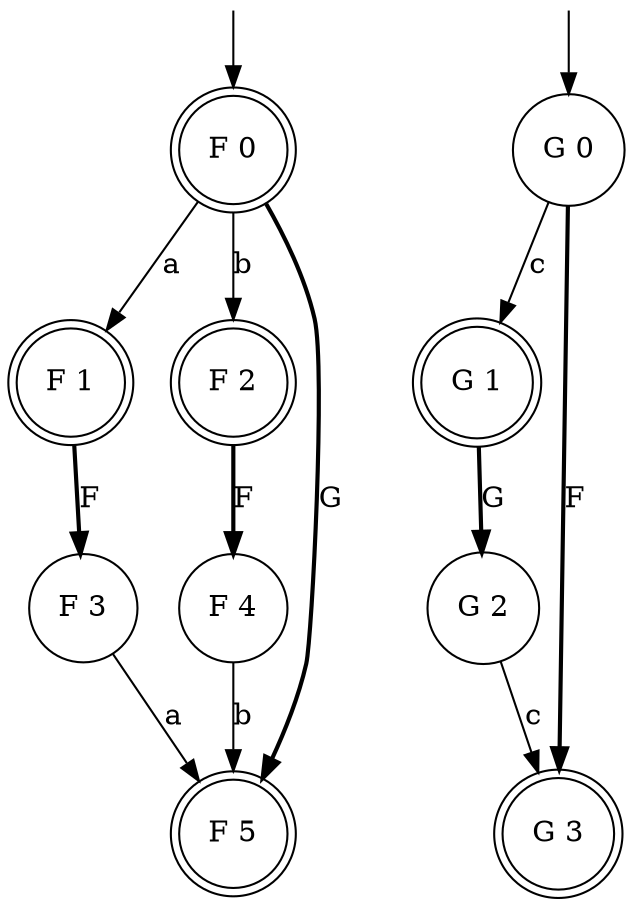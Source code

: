 digraph g {

	s0 [shape="doublecircle" label="F 0"];
	s1 [shape="doublecircle" label="F 1"];
	s2 [shape="doublecircle" label="F 2"];
	s3 [shape="circle" label="F 3"];
	s4 [shape="circle" label="F 4"];
	s5 [shape="doublecircle" label="F 5"];
	s6 [shape="circle" label="G 0"];
	s7 [shape="doublecircle" label="G 1"];
	s8 [shape="circle" label="G 2"];
	s9 [shape="doublecircle" label="G 3"];
	s0 -> s1 [label="a"];
	s0 -> s2 [label="b"];
	s0 -> s5 [style="bold" label="G"];
	s1 -> s3 [style="bold" label="F"];
	s2 -> s4 [style="bold" label="F"];
	s3 -> s5 [label="a"];
	s4 -> s5 [label="b"];
	s6 -> s7 [label="c"];
	s6 -> s9 [style="bold" label="F"];
	s7 -> s8 [style="bold" label="G"];
	s8 -> s9 [label="c"];

__start0 [label="" shape="none" width="0" height="0"];
__start0 -> s6;
__start1 [label="" shape="none" width="0" height="0"];
__start1 -> s0;

}
